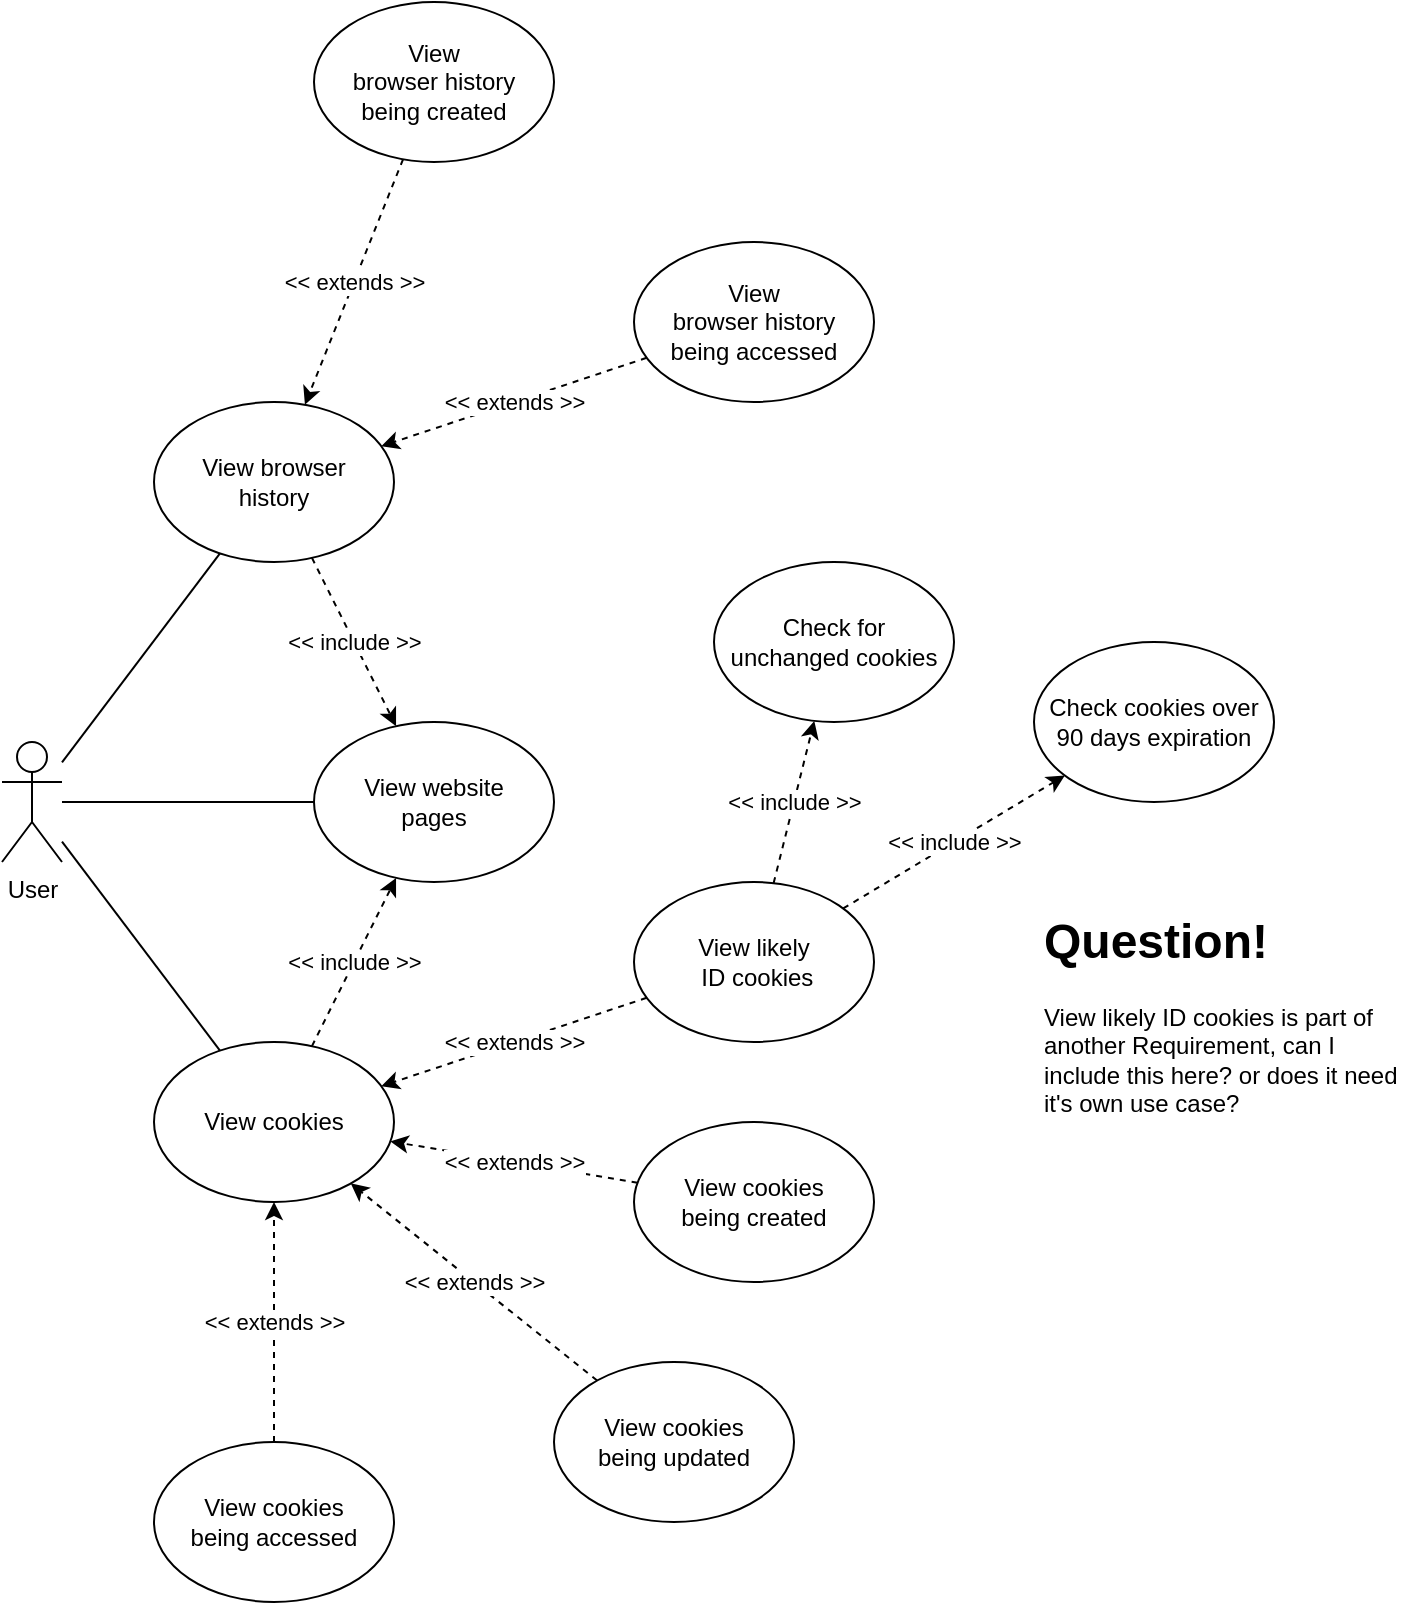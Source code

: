 <mxfile version="14.4.3" type="device"><diagram id="NKEVU7mfPYqYDPo-PPQR" name="Page-1"><mxGraphModel dx="771" dy="960" grid="1" gridSize="10" guides="1" tooltips="1" connect="1" arrows="1" fold="1" page="1" pageScale="1" pageWidth="827" pageHeight="1169" math="0" shadow="0"><root><mxCell id="0"/><mxCell id="1" parent="0"/><mxCell id="C1Olc2NsVUQwMbVRSIEO-1" value="User" style="shape=umlActor;verticalLabelPosition=bottom;verticalAlign=top;html=1;outlineConnect=0;" vertex="1" parent="1"><mxGeometry x="44" y="490" width="30" height="60" as="geometry"/></mxCell><mxCell id="C1Olc2NsVUQwMbVRSIEO-2" value="" style="endArrow=none;html=1;" edge="1" parent="1" source="C1Olc2NsVUQwMbVRSIEO-1" target="C1Olc2NsVUQwMbVRSIEO-5"><mxGeometry width="50" height="50" relative="1" as="geometry"><mxPoint x="240" y="540" as="sourcePoint"/><mxPoint x="290" y="490" as="targetPoint"/></mxGeometry></mxCell><mxCell id="C1Olc2NsVUQwMbVRSIEO-3" value="View cookies" style="ellipse;whiteSpace=wrap;html=1;" vertex="1" parent="1"><mxGeometry x="120" y="640" width="120" height="80" as="geometry"/></mxCell><mxCell id="C1Olc2NsVUQwMbVRSIEO-4" value="" style="endArrow=none;html=1;" edge="1" parent="1" source="C1Olc2NsVUQwMbVRSIEO-1" target="C1Olc2NsVUQwMbVRSIEO-3"><mxGeometry width="50" height="50" relative="1" as="geometry"><mxPoint x="230" y="730" as="sourcePoint"/><mxPoint x="280" y="680" as="targetPoint"/></mxGeometry></mxCell><mxCell id="C1Olc2NsVUQwMbVRSIEO-5" value="View website&lt;br&gt;pages" style="ellipse;whiteSpace=wrap;html=1;" vertex="1" parent="1"><mxGeometry x="200" y="480" width="120" height="80" as="geometry"/></mxCell><mxCell id="C1Olc2NsVUQwMbVRSIEO-6" value="" style="endArrow=classic;html=1;dashed=1;" edge="1" parent="1" source="C1Olc2NsVUQwMbVRSIEO-3" target="C1Olc2NsVUQwMbVRSIEO-5"><mxGeometry relative="1" as="geometry"><mxPoint x="370" y="651" as="sourcePoint"/><mxPoint x="770" y="651" as="targetPoint"/></mxGeometry></mxCell><mxCell id="C1Olc2NsVUQwMbVRSIEO-7" value="&amp;lt;&amp;lt; include &amp;gt;&amp;gt;" style="edgeLabel;resizable=0;html=1;align=center;verticalAlign=middle;" connectable="0" vertex="1" parent="C1Olc2NsVUQwMbVRSIEO-6"><mxGeometry relative="1" as="geometry"/></mxCell><mxCell id="C1Olc2NsVUQwMbVRSIEO-23" value="View browser&lt;br&gt;history" style="ellipse;whiteSpace=wrap;html=1;" vertex="1" parent="1"><mxGeometry x="120" y="320" width="120" height="80" as="geometry"/></mxCell><mxCell id="C1Olc2NsVUQwMbVRSIEO-24" value="" style="endArrow=none;html=1;" edge="1" parent="1" source="C1Olc2NsVUQwMbVRSIEO-1" target="C1Olc2NsVUQwMbVRSIEO-23"><mxGeometry width="50" height="50" relative="1" as="geometry"><mxPoint x="84" y="549.835" as="sourcePoint"/><mxPoint x="162.989" y="654.283" as="targetPoint"/></mxGeometry></mxCell><mxCell id="C1Olc2NsVUQwMbVRSIEO-25" value="" style="endArrow=classic;html=1;dashed=1;" edge="1" parent="1" source="C1Olc2NsVUQwMbVRSIEO-23" target="C1Olc2NsVUQwMbVRSIEO-5"><mxGeometry relative="1" as="geometry"><mxPoint x="320.004" y="414.103" as="sourcePoint"/><mxPoint x="362.056" y="329.997" as="targetPoint"/></mxGeometry></mxCell><mxCell id="C1Olc2NsVUQwMbVRSIEO-26" value="&amp;lt;&amp;lt; include &amp;gt;&amp;gt;" style="edgeLabel;resizable=0;html=1;align=center;verticalAlign=middle;" connectable="0" vertex="1" parent="C1Olc2NsVUQwMbVRSIEO-25"><mxGeometry relative="1" as="geometry"/></mxCell><mxCell id="C1Olc2NsVUQwMbVRSIEO-28" value="View cookies &lt;br&gt;being accessed" style="ellipse;whiteSpace=wrap;html=1;" vertex="1" parent="1"><mxGeometry x="120" y="840" width="120" height="80" as="geometry"/></mxCell><mxCell id="C1Olc2NsVUQwMbVRSIEO-29" value="View cookies &lt;br&gt;being created" style="ellipse;whiteSpace=wrap;html=1;" vertex="1" parent="1"><mxGeometry x="360" y="680" width="120" height="80" as="geometry"/></mxCell><mxCell id="C1Olc2NsVUQwMbVRSIEO-30" value="View cookies &lt;br&gt;being updated" style="ellipse;whiteSpace=wrap;html=1;" vertex="1" parent="1"><mxGeometry x="320" y="800" width="120" height="80" as="geometry"/></mxCell><mxCell id="C1Olc2NsVUQwMbVRSIEO-32" value="" style="endArrow=classic;html=1;dashed=1;" edge="1" parent="1" source="C1Olc2NsVUQwMbVRSIEO-29" target="C1Olc2NsVUQwMbVRSIEO-3"><mxGeometry relative="1" as="geometry"><mxPoint x="250.004" y="784.103" as="sourcePoint"/><mxPoint x="292.056" y="699.997" as="targetPoint"/></mxGeometry></mxCell><mxCell id="C1Olc2NsVUQwMbVRSIEO-33" value="&amp;lt;&amp;lt; extends &amp;gt;&amp;gt;" style="edgeLabel;resizable=0;html=1;align=center;verticalAlign=middle;" connectable="0" vertex="1" parent="C1Olc2NsVUQwMbVRSIEO-32"><mxGeometry relative="1" as="geometry"/></mxCell><mxCell id="C1Olc2NsVUQwMbVRSIEO-34" value="" style="endArrow=classic;html=1;dashed=1;" edge="1" parent="1" source="C1Olc2NsVUQwMbVRSIEO-30" target="C1Olc2NsVUQwMbVRSIEO-3"><mxGeometry relative="1" as="geometry"><mxPoint x="283.167" y="814.223" as="sourcePoint"/><mxPoint x="216.833" y="725.777" as="targetPoint"/></mxGeometry></mxCell><mxCell id="C1Olc2NsVUQwMbVRSIEO-35" value="&amp;lt;&amp;lt; extends &amp;gt;&amp;gt;" style="edgeLabel;resizable=0;html=1;align=center;verticalAlign=middle;" connectable="0" vertex="1" parent="C1Olc2NsVUQwMbVRSIEO-34"><mxGeometry relative="1" as="geometry"/></mxCell><mxCell id="C1Olc2NsVUQwMbVRSIEO-36" value="" style="endArrow=classic;html=1;dashed=1;" edge="1" parent="1" source="C1Olc2NsVUQwMbVRSIEO-28" target="C1Olc2NsVUQwMbVRSIEO-3"><mxGeometry relative="1" as="geometry"><mxPoint x="159.864" y="810.544" as="sourcePoint"/><mxPoint x="180.136" y="729.456" as="targetPoint"/></mxGeometry></mxCell><mxCell id="C1Olc2NsVUQwMbVRSIEO-37" value="&amp;lt;&amp;lt; extends &amp;gt;&amp;gt;" style="edgeLabel;resizable=0;html=1;align=center;verticalAlign=middle;" connectable="0" vertex="1" parent="C1Olc2NsVUQwMbVRSIEO-36"><mxGeometry relative="1" as="geometry"/></mxCell><mxCell id="C1Olc2NsVUQwMbVRSIEO-38" value="View &lt;br&gt;browser history&lt;br&gt;being accessed" style="ellipse;whiteSpace=wrap;html=1;" vertex="1" parent="1"><mxGeometry x="360" y="240" width="120" height="80" as="geometry"/></mxCell><mxCell id="C1Olc2NsVUQwMbVRSIEO-39" value="" style="endArrow=classic;html=1;dashed=1;" edge="1" parent="1" source="C1Olc2NsVUQwMbVRSIEO-38" target="C1Olc2NsVUQwMbVRSIEO-23"><mxGeometry relative="1" as="geometry"><mxPoint x="370" y="690" as="sourcePoint"/><mxPoint x="250" y="690" as="targetPoint"/></mxGeometry></mxCell><mxCell id="C1Olc2NsVUQwMbVRSIEO-40" value="&amp;lt;&amp;lt; extends &amp;gt;&amp;gt;" style="edgeLabel;resizable=0;html=1;align=center;verticalAlign=middle;" connectable="0" vertex="1" parent="C1Olc2NsVUQwMbVRSIEO-39"><mxGeometry relative="1" as="geometry"/></mxCell><mxCell id="C1Olc2NsVUQwMbVRSIEO-41" value="" style="endArrow=classic;html=1;dashed=1;" edge="1" parent="1" source="C1Olc2NsVUQwMbVRSIEO-43" target="C1Olc2NsVUQwMbVRSIEO-23"><mxGeometry relative="1" as="geometry"><mxPoint x="240" y="260" as="sourcePoint"/><mxPoint x="250" y="370" as="targetPoint"/></mxGeometry></mxCell><mxCell id="C1Olc2NsVUQwMbVRSIEO-42" value="&amp;lt;&amp;lt; extends &amp;gt;&amp;gt;" style="edgeLabel;resizable=0;html=1;align=center;verticalAlign=middle;" connectable="0" vertex="1" parent="C1Olc2NsVUQwMbVRSIEO-41"><mxGeometry relative="1" as="geometry"/></mxCell><mxCell id="C1Olc2NsVUQwMbVRSIEO-43" value="View &lt;br&gt;browser history&lt;br&gt;being created" style="ellipse;whiteSpace=wrap;html=1;" vertex="1" parent="1"><mxGeometry x="200" y="120" width="120" height="80" as="geometry"/></mxCell><mxCell id="C1Olc2NsVUQwMbVRSIEO-44" value="View likely&lt;br&gt;&amp;nbsp;ID cookies" style="ellipse;whiteSpace=wrap;html=1;" vertex="1" parent="1"><mxGeometry x="360" y="560" width="120" height="80" as="geometry"/></mxCell><mxCell id="C1Olc2NsVUQwMbVRSIEO-45" value="Check for &lt;br&gt;unchanged cookies" style="ellipse;whiteSpace=wrap;html=1;" vertex="1" parent="1"><mxGeometry x="400" y="400" width="120" height="80" as="geometry"/></mxCell><mxCell id="C1Olc2NsVUQwMbVRSIEO-48" value="Check cookies over 90 days expiration" style="ellipse;whiteSpace=wrap;html=1;" vertex="1" parent="1"><mxGeometry x="560" y="440" width="120" height="80" as="geometry"/></mxCell><mxCell id="C1Olc2NsVUQwMbVRSIEO-51" value="" style="endArrow=classic;html=1;dashed=1;" edge="1" parent="1" source="C1Olc2NsVUQwMbVRSIEO-44" target="C1Olc2NsVUQwMbVRSIEO-3"><mxGeometry relative="1" as="geometry"><mxPoint x="351.465" y="819.34" as="sourcePoint"/><mxPoint x="228.411" y="720.729" as="targetPoint"/></mxGeometry></mxCell><mxCell id="C1Olc2NsVUQwMbVRSIEO-52" value="&amp;lt;&amp;lt; extends &amp;gt;&amp;gt;" style="edgeLabel;resizable=0;html=1;align=center;verticalAlign=middle;" connectable="0" vertex="1" parent="C1Olc2NsVUQwMbVRSIEO-51"><mxGeometry relative="1" as="geometry"/></mxCell><mxCell id="C1Olc2NsVUQwMbVRSIEO-53" value="" style="endArrow=classic;html=1;dashed=1;" edge="1" parent="1" source="C1Olc2NsVUQwMbVRSIEO-44" target="C1Olc2NsVUQwMbVRSIEO-48"><mxGeometry relative="1" as="geometry"><mxPoint x="208.808" y="652.016" as="sourcePoint"/><mxPoint x="251.026" y="567.947" as="targetPoint"/></mxGeometry></mxCell><mxCell id="C1Olc2NsVUQwMbVRSIEO-54" value="&amp;lt;&amp;lt; include &amp;gt;&amp;gt;" style="edgeLabel;resizable=0;html=1;align=center;verticalAlign=middle;" connectable="0" vertex="1" parent="C1Olc2NsVUQwMbVRSIEO-53"><mxGeometry relative="1" as="geometry"/></mxCell><mxCell id="C1Olc2NsVUQwMbVRSIEO-55" value="" style="endArrow=classic;html=1;dashed=1;" edge="1" parent="1" source="C1Olc2NsVUQwMbVRSIEO-44" target="C1Olc2NsVUQwMbVRSIEO-45"><mxGeometry relative="1" as="geometry"><mxPoint x="223.282" y="923.282" as="sourcePoint"/><mxPoint x="276.718" y="976.718" as="targetPoint"/></mxGeometry></mxCell><mxCell id="C1Olc2NsVUQwMbVRSIEO-56" value="&amp;lt;&amp;lt; include &amp;gt;&amp;gt;" style="edgeLabel;resizable=0;html=1;align=center;verticalAlign=middle;" connectable="0" vertex="1" parent="C1Olc2NsVUQwMbVRSIEO-55"><mxGeometry relative="1" as="geometry"/></mxCell><mxCell id="C1Olc2NsVUQwMbVRSIEO-58" value="&lt;h1&gt;Question!&lt;/h1&gt;&lt;p&gt;View likely ID cookies is part of another Requirement, can I include this here? or does it need it's own use case?&lt;/p&gt;" style="text;html=1;strokeColor=none;fillColor=none;spacing=5;spacingTop=-20;whiteSpace=wrap;overflow=hidden;rounded=0;" vertex="1" parent="1"><mxGeometry x="560" y="570" width="190" height="120" as="geometry"/></mxCell></root></mxGraphModel></diagram></mxfile>